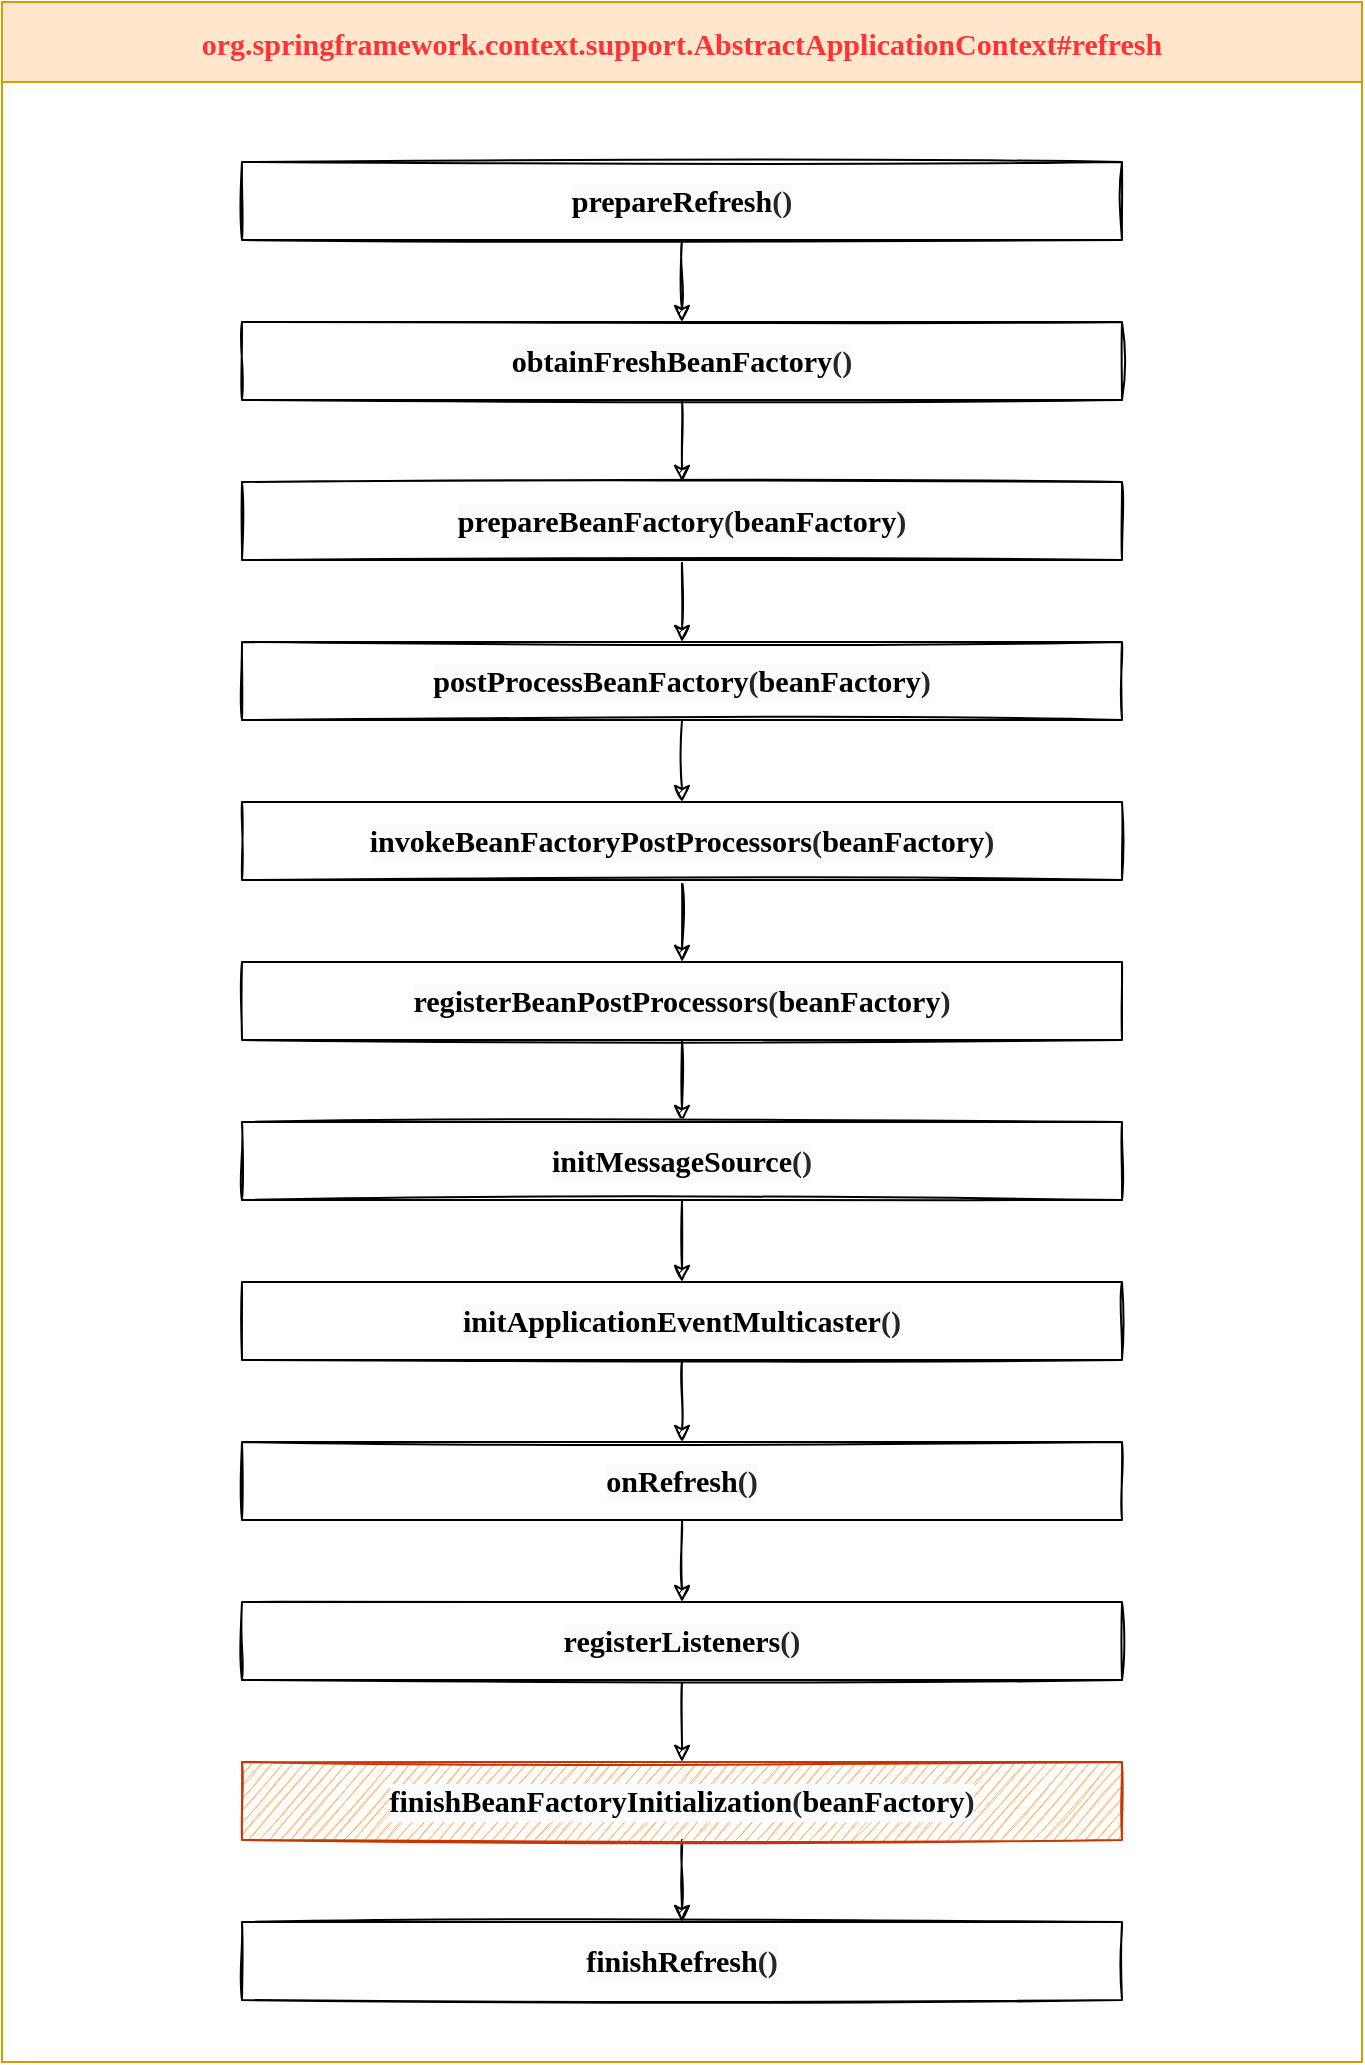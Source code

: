 <mxfile version="14.8.0" type="github">
  <diagram id="vGOEXs7-BdWZyO_aczjX" name="IoC">
    <mxGraphModel dx="2439" dy="874" grid="0" gridSize="10" guides="1" tooltips="1" connect="1" arrows="1" fold="1" page="0" pageScale="1" pageWidth="827" pageHeight="1169" background="none" math="0" shadow="0">
      <root>
        <mxCell id="0" />
        <mxCell id="1" parent="0" />
        <mxCell id="g3_7YH7vOPHp6XhamjHk-15" style="edgeStyle=orthogonalEdgeStyle;rounded=0;orthogonalLoop=1;jettySize=auto;html=1;fontFamily=JetBrains Mono;fontSource=https%3A%2F%2Ffonts.googleapis.com%2Fcss%3Ffamily%3DJetBrains%2BMono;fontStyle=1;sketch=1;shadow=0;" edge="1" parent="1" source="g3_7YH7vOPHp6XhamjHk-3" target="g3_7YH7vOPHp6XhamjHk-4">
          <mxGeometry relative="1" as="geometry" />
        </mxCell>
        <mxCell id="g3_7YH7vOPHp6XhamjHk-3" value="&lt;div style=&quot;background-color: rgb(250, 251, 252); color: rgb(38, 38, 38); font-size: 11.3pt;&quot;&gt;&lt;span style=&quot;color: #000000&quot;&gt;prepareRefresh&lt;/span&gt;()&lt;/div&gt;" style="rounded=0;whiteSpace=wrap;html=1;fontFamily=JetBrains Mono;fontSource=https%3A%2F%2Ffonts.googleapis.com%2Fcss%3Ffamily%3DJetBrains%2BMono;fontStyle=1;sketch=1;shadow=0;" vertex="1" parent="1">
          <mxGeometry x="-320" y="120" width="440" height="39" as="geometry" />
        </mxCell>
        <mxCell id="g3_7YH7vOPHp6XhamjHk-16" style="edgeStyle=orthogonalEdgeStyle;rounded=0;orthogonalLoop=1;jettySize=auto;html=1;exitX=0.5;exitY=1;exitDx=0;exitDy=0;fontFamily=JetBrains Mono;fontSource=https%3A%2F%2Ffonts.googleapis.com%2Fcss%3Ffamily%3DJetBrains%2BMono;fontStyle=1;sketch=1;shadow=0;" edge="1" parent="1" source="g3_7YH7vOPHp6XhamjHk-4" target="g3_7YH7vOPHp6XhamjHk-5">
          <mxGeometry relative="1" as="geometry" />
        </mxCell>
        <mxCell id="g3_7YH7vOPHp6XhamjHk-4" value="&lt;div style=&quot;background-color: rgb(250, 251, 252); color: rgb(38, 38, 38); font-size: 11.3pt;&quot;&gt;&lt;div style=&quot;font-size: 11.3pt;&quot;&gt;&lt;span style=&quot;color: #000000&quot;&gt;obtainFreshBeanFactory&lt;/span&gt;()&lt;/div&gt;&lt;/div&gt;" style="rounded=0;whiteSpace=wrap;html=1;fontFamily=JetBrains Mono;fontSource=https%3A%2F%2Ffonts.googleapis.com%2Fcss%3Ffamily%3DJetBrains%2BMono;fontStyle=1;sketch=1;shadow=0;" vertex="1" parent="1">
          <mxGeometry x="-320" y="200" width="440" height="39" as="geometry" />
        </mxCell>
        <mxCell id="g3_7YH7vOPHp6XhamjHk-17" style="edgeStyle=orthogonalEdgeStyle;rounded=0;orthogonalLoop=1;jettySize=auto;html=1;fontFamily=JetBrains Mono;fontSource=https%3A%2F%2Ffonts.googleapis.com%2Fcss%3Ffamily%3DJetBrains%2BMono;fontStyle=1;sketch=1;shadow=0;" edge="1" parent="1" source="g3_7YH7vOPHp6XhamjHk-5" target="g3_7YH7vOPHp6XhamjHk-6">
          <mxGeometry relative="1" as="geometry" />
        </mxCell>
        <mxCell id="g3_7YH7vOPHp6XhamjHk-5" value="&lt;div style=&quot;background-color: rgb(250, 251, 252); color: rgb(38, 38, 38); font-size: 11.3pt;&quot;&gt;&lt;div style=&quot;font-size: 11.3pt;&quot;&gt;&lt;div style=&quot;font-size: 11.3pt;&quot;&gt;&lt;span style=&quot;color: #000000&quot;&gt;prepareBeanFactory&lt;/span&gt;(&lt;span style=&quot;color: #000000&quot;&gt;beanFactory&lt;/span&gt;)&lt;/div&gt;&lt;/div&gt;&lt;/div&gt;" style="rounded=0;whiteSpace=wrap;html=1;fontFamily=JetBrains Mono;fontSource=https%3A%2F%2Ffonts.googleapis.com%2Fcss%3Ffamily%3DJetBrains%2BMono;fontStyle=1;sketch=1;shadow=0;" vertex="1" parent="1">
          <mxGeometry x="-320" y="280" width="440" height="39" as="geometry" />
        </mxCell>
        <mxCell id="g3_7YH7vOPHp6XhamjHk-18" style="edgeStyle=orthogonalEdgeStyle;rounded=0;orthogonalLoop=1;jettySize=auto;html=1;fontFamily=JetBrains Mono;fontSource=https%3A%2F%2Ffonts.googleapis.com%2Fcss%3Ffamily%3DJetBrains%2BMono;fontStyle=1;sketch=1;shadow=0;" edge="1" parent="1" source="g3_7YH7vOPHp6XhamjHk-6" target="g3_7YH7vOPHp6XhamjHk-7">
          <mxGeometry relative="1" as="geometry" />
        </mxCell>
        <mxCell id="g3_7YH7vOPHp6XhamjHk-6" value="&lt;div style=&quot;background-color: rgb(250, 251, 252); color: rgb(38, 38, 38); font-size: 11.3pt;&quot;&gt;&lt;div style=&quot;font-size: 11.3pt;&quot;&gt;&lt;div style=&quot;font-size: 11.3pt;&quot;&gt;&lt;div style=&quot;font-size: 11.3pt;&quot;&gt;&lt;span style=&quot;color: #000000&quot;&gt;postProcessBeanFactory&lt;/span&gt;(&lt;span style=&quot;color: #000000&quot;&gt;beanFactory&lt;/span&gt;)&lt;/div&gt;&lt;/div&gt;&lt;/div&gt;&lt;/div&gt;" style="rounded=0;whiteSpace=wrap;html=1;fontFamily=JetBrains Mono;fontSource=https%3A%2F%2Ffonts.googleapis.com%2Fcss%3Ffamily%3DJetBrains%2BMono;fontStyle=1;sketch=1;shadow=0;" vertex="1" parent="1">
          <mxGeometry x="-320" y="360" width="440" height="39" as="geometry" />
        </mxCell>
        <mxCell id="g3_7YH7vOPHp6XhamjHk-19" style="edgeStyle=orthogonalEdgeStyle;rounded=0;orthogonalLoop=1;jettySize=auto;html=1;exitX=0.5;exitY=1;exitDx=0;exitDy=0;entryX=0.5;entryY=0;entryDx=0;entryDy=0;fontFamily=JetBrains Mono;fontSource=https%3A%2F%2Ffonts.googleapis.com%2Fcss%3Ffamily%3DJetBrains%2BMono;fontStyle=1;sketch=1;shadow=0;" edge="1" parent="1" source="g3_7YH7vOPHp6XhamjHk-7" target="g3_7YH7vOPHp6XhamjHk-8">
          <mxGeometry relative="1" as="geometry" />
        </mxCell>
        <mxCell id="g3_7YH7vOPHp6XhamjHk-7" value="&lt;div style=&quot;background-color: rgb(250, 251, 252); color: rgb(38, 38, 38); font-size: 11.3pt;&quot;&gt;&lt;div style=&quot;font-size: 11.3pt;&quot;&gt;&lt;div style=&quot;font-size: 11.3pt;&quot;&gt;&lt;div style=&quot;font-size: 11.3pt;&quot;&gt;&lt;div style=&quot;font-size: 11.3pt;&quot;&gt;&lt;span style=&quot;color: #000000&quot;&gt;invokeBeanFactoryPostProcessors&lt;/span&gt;(&lt;span style=&quot;color: #000000&quot;&gt;beanFactory&lt;/span&gt;)&lt;/div&gt;&lt;/div&gt;&lt;/div&gt;&lt;/div&gt;&lt;/div&gt;" style="rounded=0;whiteSpace=wrap;html=1;fontFamily=JetBrains Mono;fontSource=https%3A%2F%2Ffonts.googleapis.com%2Fcss%3Ffamily%3DJetBrains%2BMono;fontStyle=1;sketch=1;shadow=0;" vertex="1" parent="1">
          <mxGeometry x="-320" y="440" width="440" height="39" as="geometry" />
        </mxCell>
        <mxCell id="g3_7YH7vOPHp6XhamjHk-31" style="edgeStyle=orthogonalEdgeStyle;rounded=0;orthogonalLoop=1;jettySize=auto;html=1;fontFamily=JetBrains Mono;fontSource=https%3A%2F%2Ffonts.googleapis.com%2Fcss%3Ffamily%3DJetBrains%2BMono;fontSize=15;fontColor=#FF3333;sketch=1;shadow=0;" edge="1" parent="1" source="g3_7YH7vOPHp6XhamjHk-8" target="g3_7YH7vOPHp6XhamjHk-9">
          <mxGeometry relative="1" as="geometry" />
        </mxCell>
        <mxCell id="g3_7YH7vOPHp6XhamjHk-8" value="&lt;div style=&quot;background-color: rgb(250, 251, 252); color: rgb(38, 38, 38); font-size: 11.3pt;&quot;&gt;&lt;div style=&quot;font-size: 11.3pt;&quot;&gt;&lt;div style=&quot;font-size: 11.3pt;&quot;&gt;&lt;div style=&quot;font-size: 11.3pt;&quot;&gt;&lt;div style=&quot;font-size: 11.3pt;&quot;&gt;&lt;div style=&quot;font-size: 11.3pt;&quot;&gt;&lt;span style=&quot;color: #000000&quot;&gt;registerBeanPostProcessors&lt;/span&gt;(&lt;span style=&quot;color: #000000&quot;&gt;beanFactory&lt;/span&gt;)&lt;/div&gt;&lt;/div&gt;&lt;/div&gt;&lt;/div&gt;&lt;/div&gt;&lt;/div&gt;" style="rounded=0;whiteSpace=wrap;html=1;fontFamily=JetBrains Mono;fontSource=https%3A%2F%2Ffonts.googleapis.com%2Fcss%3Ffamily%3DJetBrains%2BMono;fontStyle=1;sketch=1;shadow=0;" vertex="1" parent="1">
          <mxGeometry x="-320" y="520" width="440" height="39" as="geometry" />
        </mxCell>
        <mxCell id="g3_7YH7vOPHp6XhamjHk-21" style="edgeStyle=orthogonalEdgeStyle;rounded=0;orthogonalLoop=1;jettySize=auto;html=1;entryX=0.5;entryY=0;entryDx=0;entryDy=0;fontFamily=JetBrains Mono;fontSource=https%3A%2F%2Ffonts.googleapis.com%2Fcss%3Ffamily%3DJetBrains%2BMono;fontStyle=1;sketch=1;shadow=0;" edge="1" parent="1" source="g3_7YH7vOPHp6XhamjHk-9" target="g3_7YH7vOPHp6XhamjHk-10">
          <mxGeometry relative="1" as="geometry" />
        </mxCell>
        <mxCell id="g3_7YH7vOPHp6XhamjHk-9" value="&lt;div style=&quot;background-color: rgb(250, 251, 252); color: rgb(38, 38, 38); font-size: 11.3pt;&quot;&gt;&lt;div style=&quot;font-size: 11.3pt;&quot;&gt;&lt;div style=&quot;font-size: 11.3pt;&quot;&gt;&lt;div style=&quot;font-size: 11.3pt;&quot;&gt;&lt;div style=&quot;font-size: 11.3pt;&quot;&gt;&lt;div style=&quot;font-size: 11.3pt;&quot;&gt;&lt;div style=&quot;font-size: 11.3pt;&quot;&gt;&lt;span style=&quot;color: #000000&quot;&gt;initMessageSource&lt;/span&gt;()&lt;/div&gt;&lt;/div&gt;&lt;/div&gt;&lt;/div&gt;&lt;/div&gt;&lt;/div&gt;&lt;/div&gt;" style="rounded=0;whiteSpace=wrap;html=1;fontFamily=JetBrains Mono;fontSource=https%3A%2F%2Ffonts.googleapis.com%2Fcss%3Ffamily%3DJetBrains%2BMono;fontStyle=1;sketch=1;shadow=0;" vertex="1" parent="1">
          <mxGeometry x="-320" y="600" width="440" height="39" as="geometry" />
        </mxCell>
        <mxCell id="g3_7YH7vOPHp6XhamjHk-22" style="edgeStyle=orthogonalEdgeStyle;rounded=0;orthogonalLoop=1;jettySize=auto;html=1;entryX=0.5;entryY=0;entryDx=0;entryDy=0;fontFamily=JetBrains Mono;fontSource=https%3A%2F%2Ffonts.googleapis.com%2Fcss%3Ffamily%3DJetBrains%2BMono;fontStyle=1;sketch=1;shadow=0;" edge="1" parent="1" source="g3_7YH7vOPHp6XhamjHk-10" target="g3_7YH7vOPHp6XhamjHk-11">
          <mxGeometry relative="1" as="geometry" />
        </mxCell>
        <mxCell id="g3_7YH7vOPHp6XhamjHk-10" value="&lt;div style=&quot;background-color: rgb(250, 251, 252); color: rgb(38, 38, 38); font-size: 11.3pt;&quot;&gt;&lt;div style=&quot;font-size: 11.3pt;&quot;&gt;&lt;div style=&quot;font-size: 11.3pt;&quot;&gt;&lt;div style=&quot;font-size: 11.3pt;&quot;&gt;&lt;div style=&quot;font-size: 11.3pt;&quot;&gt;&lt;div style=&quot;font-size: 11.3pt;&quot;&gt;&lt;div style=&quot;font-size: 11.3pt;&quot;&gt;&lt;div style=&quot;font-size: 11.3pt;&quot;&gt;&lt;span style=&quot;color: #000000&quot;&gt;initApplicationEventMulticaster&lt;/span&gt;()&lt;/div&gt;&lt;/div&gt;&lt;/div&gt;&lt;/div&gt;&lt;/div&gt;&lt;/div&gt;&lt;/div&gt;&lt;/div&gt;" style="rounded=0;whiteSpace=wrap;html=1;fontFamily=JetBrains Mono;fontSource=https%3A%2F%2Ffonts.googleapis.com%2Fcss%3Ffamily%3DJetBrains%2BMono;fontStyle=1;sketch=1;shadow=0;" vertex="1" parent="1">
          <mxGeometry x="-320" y="680" width="440" height="39" as="geometry" />
        </mxCell>
        <mxCell id="g3_7YH7vOPHp6XhamjHk-23" style="edgeStyle=orthogonalEdgeStyle;rounded=0;orthogonalLoop=1;jettySize=auto;html=1;fontFamily=JetBrains Mono;fontSource=https%3A%2F%2Ffonts.googleapis.com%2Fcss%3Ffamily%3DJetBrains%2BMono;fontStyle=1;sketch=1;shadow=0;" edge="1" parent="1" source="g3_7YH7vOPHp6XhamjHk-11" target="g3_7YH7vOPHp6XhamjHk-12">
          <mxGeometry relative="1" as="geometry" />
        </mxCell>
        <mxCell id="g3_7YH7vOPHp6XhamjHk-11" value="&lt;div style=&quot;background-color: rgb(250, 251, 252); color: rgb(38, 38, 38); font-size: 11.3pt;&quot;&gt;&lt;div style=&quot;font-size: 11.3pt;&quot;&gt;&lt;div style=&quot;font-size: 11.3pt;&quot;&gt;&lt;div style=&quot;font-size: 11.3pt;&quot;&gt;&lt;div style=&quot;font-size: 11.3pt;&quot;&gt;&lt;div style=&quot;font-size: 11.3pt;&quot;&gt;&lt;div style=&quot;font-size: 11.3pt;&quot;&gt;&lt;div style=&quot;font-size: 11.3pt;&quot;&gt;&lt;div style=&quot;font-size: 11.3pt;&quot;&gt;&lt;span style=&quot;color: #000000&quot;&gt;onRefresh&lt;/span&gt;()&lt;/div&gt;&lt;/div&gt;&lt;/div&gt;&lt;/div&gt;&lt;/div&gt;&lt;/div&gt;&lt;/div&gt;&lt;/div&gt;&lt;/div&gt;" style="rounded=0;whiteSpace=wrap;html=1;fontFamily=JetBrains Mono;fontSource=https%3A%2F%2Ffonts.googleapis.com%2Fcss%3Ffamily%3DJetBrains%2BMono;fontStyle=1;sketch=1;shadow=0;" vertex="1" parent="1">
          <mxGeometry x="-320" y="760" width="440" height="39" as="geometry" />
        </mxCell>
        <mxCell id="g3_7YH7vOPHp6XhamjHk-24" style="edgeStyle=orthogonalEdgeStyle;rounded=0;orthogonalLoop=1;jettySize=auto;html=1;fontFamily=JetBrains Mono;fontSource=https%3A%2F%2Ffonts.googleapis.com%2Fcss%3Ffamily%3DJetBrains%2BMono;fontStyle=1;sketch=1;shadow=0;" edge="1" parent="1" source="g3_7YH7vOPHp6XhamjHk-12" target="g3_7YH7vOPHp6XhamjHk-13">
          <mxGeometry relative="1" as="geometry" />
        </mxCell>
        <mxCell id="g3_7YH7vOPHp6XhamjHk-12" value="&lt;div style=&quot;background-color: rgb(250, 251, 252); color: rgb(38, 38, 38); font-size: 11.3pt;&quot;&gt;&lt;div style=&quot;font-size: 11.3pt;&quot;&gt;&lt;div style=&quot;font-size: 11.3pt;&quot;&gt;&lt;div style=&quot;font-size: 11.3pt;&quot;&gt;&lt;div style=&quot;font-size: 11.3pt;&quot;&gt;&lt;div style=&quot;font-size: 11.3pt;&quot;&gt;&lt;div style=&quot;font-size: 11.3pt;&quot;&gt;&lt;div style=&quot;font-size: 11.3pt;&quot;&gt;&lt;div style=&quot;font-size: 11.3pt;&quot;&gt;&lt;div style=&quot;font-size: 11.3pt;&quot;&gt;&lt;span style=&quot;color: #000000&quot;&gt;registerListeners&lt;/span&gt;()&lt;/div&gt;&lt;/div&gt;&lt;/div&gt;&lt;/div&gt;&lt;/div&gt;&lt;/div&gt;&lt;/div&gt;&lt;/div&gt;&lt;/div&gt;&lt;/div&gt;" style="rounded=0;whiteSpace=wrap;html=1;fontFamily=JetBrains Mono;fontSource=https%3A%2F%2Ffonts.googleapis.com%2Fcss%3Ffamily%3DJetBrains%2BMono;fontStyle=1;sketch=1;shadow=0;" vertex="1" parent="1">
          <mxGeometry x="-320" y="840" width="440" height="39" as="geometry" />
        </mxCell>
        <mxCell id="g3_7YH7vOPHp6XhamjHk-25" style="edgeStyle=orthogonalEdgeStyle;rounded=0;orthogonalLoop=1;jettySize=auto;html=1;entryX=0.5;entryY=0;entryDx=0;entryDy=0;fontFamily=JetBrains Mono;fontSource=https%3A%2F%2Ffonts.googleapis.com%2Fcss%3Ffamily%3DJetBrains%2BMono;fontStyle=1;sketch=1;shadow=0;" edge="1" parent="1" source="g3_7YH7vOPHp6XhamjHk-13" target="g3_7YH7vOPHp6XhamjHk-14">
          <mxGeometry relative="1" as="geometry" />
        </mxCell>
        <mxCell id="g3_7YH7vOPHp6XhamjHk-13" value="&lt;div style=&quot;background-color: rgb(250, 251, 252); color: rgb(38, 38, 38); font-size: 11.3pt;&quot;&gt;&lt;div style=&quot;font-size: 11.3pt;&quot;&gt;&lt;div style=&quot;font-size: 11.3pt;&quot;&gt;&lt;div style=&quot;font-size: 11.3pt;&quot;&gt;&lt;div style=&quot;font-size: 11.3pt;&quot;&gt;&lt;div style=&quot;font-size: 11.3pt;&quot;&gt;&lt;div style=&quot;font-size: 11.3pt;&quot;&gt;&lt;div style=&quot;font-size: 11.3pt;&quot;&gt;&lt;div style=&quot;font-size: 11.3pt;&quot;&gt;&lt;div style=&quot;font-size: 11.3pt;&quot;&gt;&lt;div style=&quot;font-size: 11.3pt;&quot;&gt;&lt;span style=&quot;color: #000000&quot;&gt;finishBeanFactoryInitialization&lt;/span&gt;(&lt;span style=&quot;color: #000000&quot;&gt;beanFactory&lt;/span&gt;)&lt;/div&gt;&lt;/div&gt;&lt;/div&gt;&lt;/div&gt;&lt;/div&gt;&lt;/div&gt;&lt;/div&gt;&lt;/div&gt;&lt;/div&gt;&lt;/div&gt;&lt;/div&gt;" style="rounded=0;whiteSpace=wrap;html=1;fontFamily=JetBrains Mono;fontSource=https%3A%2F%2Ffonts.googleapis.com%2Fcss%3Ffamily%3DJetBrains%2BMono;fontStyle=1;strokeColor=#C73500;fontColor=#000000;fillColor=#FFB570;sketch=1;shadow=0;" vertex="1" parent="1">
          <mxGeometry x="-320" y="920" width="440" height="39" as="geometry" />
        </mxCell>
        <mxCell id="g3_7YH7vOPHp6XhamjHk-14" value="&lt;div style=&quot;background-color: rgb(250, 251, 252); color: rgb(38, 38, 38); font-size: 11.3pt;&quot;&gt;&lt;div style=&quot;font-size: 11.3pt;&quot;&gt;&lt;div style=&quot;font-size: 11.3pt;&quot;&gt;&lt;div style=&quot;font-size: 11.3pt;&quot;&gt;&lt;div style=&quot;font-size: 11.3pt;&quot;&gt;&lt;div style=&quot;font-size: 11.3pt;&quot;&gt;&lt;div style=&quot;font-size: 11.3pt;&quot;&gt;&lt;div style=&quot;font-size: 11.3pt;&quot;&gt;&lt;div style=&quot;font-size: 11.3pt;&quot;&gt;&lt;div style=&quot;font-size: 11.3pt;&quot;&gt;&lt;div style=&quot;font-size: 11.3pt;&quot;&gt;&lt;div style=&quot;font-size: 11.3pt;&quot;&gt;&lt;span style=&quot;color: #000000&quot;&gt;finishRefresh&lt;/span&gt;()&lt;/div&gt;&lt;/div&gt;&lt;/div&gt;&lt;/div&gt;&lt;/div&gt;&lt;/div&gt;&lt;/div&gt;&lt;/div&gt;&lt;/div&gt;&lt;/div&gt;&lt;/div&gt;&lt;/div&gt;" style="rounded=0;whiteSpace=wrap;html=1;fontFamily=JetBrains Mono;fontSource=https%3A%2F%2Ffonts.googleapis.com%2Fcss%3Ffamily%3DJetBrains%2BMono;fontStyle=1;sketch=1;shadow=0;" vertex="1" parent="1">
          <mxGeometry x="-320" y="1000" width="440" height="39" as="geometry" />
        </mxCell>
        <mxCell id="g3_7YH7vOPHp6XhamjHk-30" value="org.springframework.context.support.AbstractApplicationContext#refresh" style="swimlane;fontFamily=JetBrains Mono;fontSource=https%3A%2F%2Ffonts.googleapis.com%2Fcss%3Ffamily%3DJetBrains%2BMono;startSize=40;fontStyle=1;fontSize=15;fillColor=#ffe6cc;strokeColor=#d79b00;fontColor=#FF3333;" vertex="1" parent="1">
          <mxGeometry x="-440" y="40" width="680" height="1030" as="geometry" />
        </mxCell>
      </root>
    </mxGraphModel>
  </diagram>
</mxfile>
